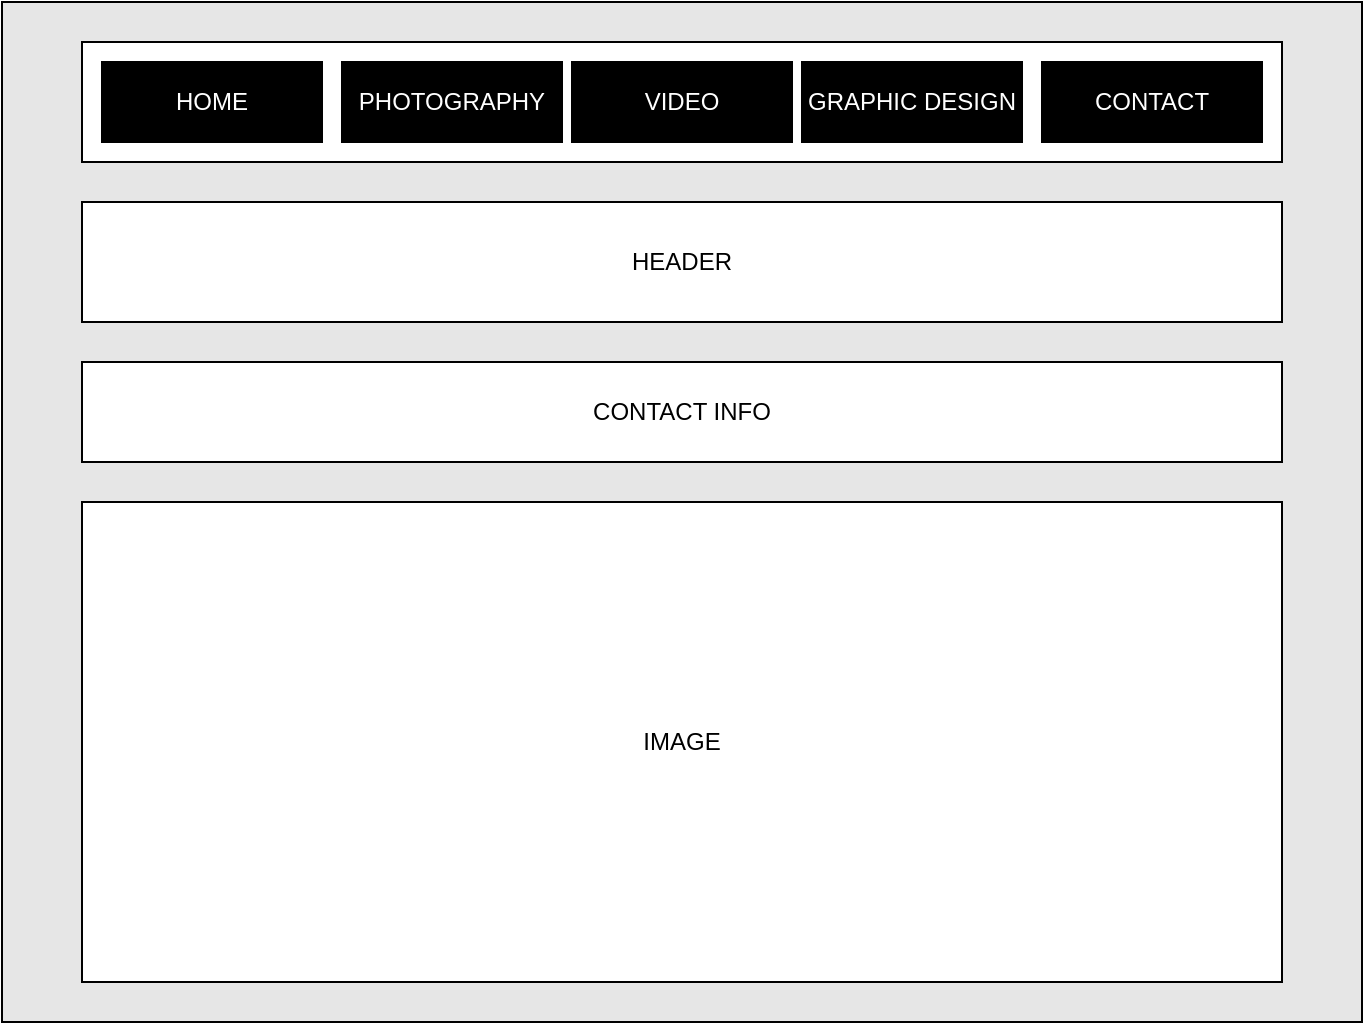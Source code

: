 <mxfile version="13.3.5" type="device"><diagram id="c92d-9S3mlAF0WCPhQpf" name="Page-1"><mxGraphModel dx="884" dy="524" grid="1" gridSize="10" guides="1" tooltips="1" connect="1" arrows="1" fold="1" page="1" pageScale="1" pageWidth="827" pageHeight="1169" math="0" shadow="0"><root><mxCell id="0"/><mxCell id="1" parent="0"/><mxCell id="aDG_Y6sZnfpMwPmTc2RB-1" value="&lt;br&gt;&lt;br&gt;&lt;br&gt;&lt;br&gt;&lt;br&gt;&lt;br&gt;&lt;br&gt;&lt;br&gt;&lt;br&gt;&lt;br&gt;&lt;br&gt;&lt;br&gt;&lt;br&gt;&lt;br&gt;&lt;br&gt;&lt;br&gt;&lt;br&gt;&lt;br&gt;&lt;br&gt;&lt;br&gt;&lt;br&gt;&lt;br&gt;&lt;br&gt;&lt;br&gt;&lt;br&gt;" style="rounded=0;whiteSpace=wrap;html=1;fillColor=#E6E6E6;" vertex="1" parent="1"><mxGeometry x="40" width="680" height="510" as="geometry"/></mxCell><mxCell id="aDG_Y6sZnfpMwPmTc2RB-2" value="" style="rounded=0;whiteSpace=wrap;html=1;" vertex="1" parent="1"><mxGeometry x="80" y="20" width="600" height="60" as="geometry"/></mxCell><mxCell id="aDG_Y6sZnfpMwPmTc2RB-3" value="CONTACT INFO" style="rounded=0;whiteSpace=wrap;html=1;" vertex="1" parent="1"><mxGeometry x="80" y="180" width="600" height="50" as="geometry"/></mxCell><mxCell id="aDG_Y6sZnfpMwPmTc2RB-4" value="HOME" style="rounded=0;whiteSpace=wrap;html=1;fillColor=#000000;fontColor=#FFFFFF;" vertex="1" parent="1"><mxGeometry x="90" y="30" width="110" height="40" as="geometry"/></mxCell><mxCell id="aDG_Y6sZnfpMwPmTc2RB-5" value="PHOTOGRAPHY" style="rounded=0;whiteSpace=wrap;html=1;fontColor=#FFFFFF;fillColor=#000000;" vertex="1" parent="1"><mxGeometry x="210" y="30" width="110" height="40" as="geometry"/></mxCell><mxCell id="aDG_Y6sZnfpMwPmTc2RB-6" value="VIDEO" style="rounded=0;whiteSpace=wrap;html=1;fillColor=#000000;fontColor=#FFFFFF;" vertex="1" parent="1"><mxGeometry x="325" y="30" width="110" height="40" as="geometry"/></mxCell><mxCell id="aDG_Y6sZnfpMwPmTc2RB-7" value="GRAPHIC DESIGN" style="rounded=0;whiteSpace=wrap;html=1;fontColor=#FFFFFF;fillColor=#000000;" vertex="1" parent="1"><mxGeometry x="440" y="30" width="110" height="40" as="geometry"/></mxCell><mxCell id="aDG_Y6sZnfpMwPmTc2RB-8" value="CONTACT" style="rounded=0;whiteSpace=wrap;html=1;fillColor=#000000;fontColor=#FFFFFF;" vertex="1" parent="1"><mxGeometry x="560" y="30" width="110" height="40" as="geometry"/></mxCell><mxCell id="aDG_Y6sZnfpMwPmTc2RB-9" value="HEADER" style="rounded=0;whiteSpace=wrap;html=1;" vertex="1" parent="1"><mxGeometry x="80" y="100" width="600" height="60" as="geometry"/></mxCell><mxCell id="aDG_Y6sZnfpMwPmTc2RB-10" value="IMAGE" style="rounded=0;whiteSpace=wrap;html=1;" vertex="1" parent="1"><mxGeometry x="80" y="250" width="600" height="240" as="geometry"/></mxCell></root></mxGraphModel></diagram></mxfile>